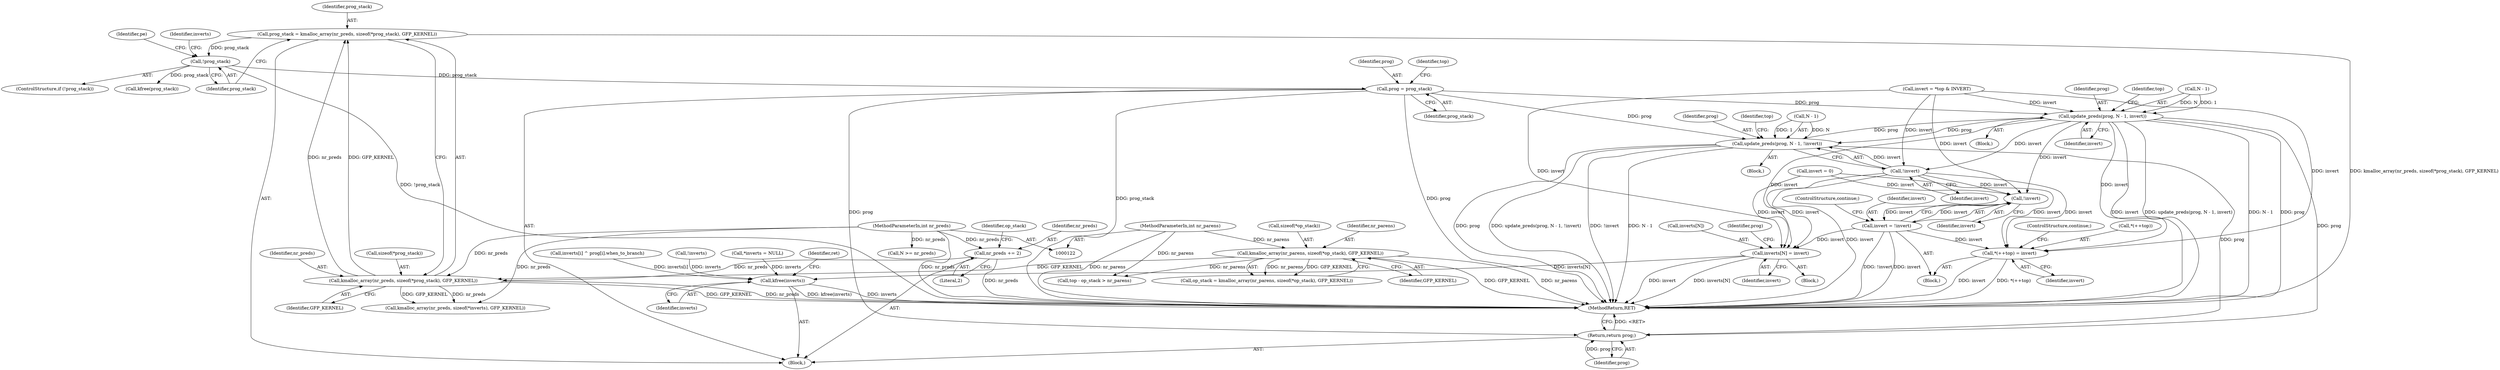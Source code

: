 digraph "0_linux_81f9c4e4177d31ced6f52a89bb70e93bfb77ca03_1@pointer" {
"1000214" [label="(Call,prog = prog_stack)"];
"1000184" [label="(Call,!prog_stack)"];
"1000175" [label="(Call,prog_stack = kmalloc_array(nr_preds, sizeof(*prog_stack), GFP_KERNEL))"];
"1000177" [label="(Call,kmalloc_array(nr_preds, sizeof(*prog_stack), GFP_KERNEL))"];
"1000157" [label="(Call,nr_preds += 2)"];
"1000125" [label="(MethodParameterIn,int nr_preds)"];
"1000162" [label="(Call,kmalloc_array(nr_parens, sizeof(*op_stack), GFP_KERNEL))"];
"1000124" [label="(MethodParameterIn,int nr_parens)"];
"1000381" [label="(Call,update_preds(prog, N - 1, invert))"];
"1000250" [label="(Call,*(++top) = invert)"];
"1000264" [label="(Call,!invert)"];
"1000262" [label="(Call,invert = !invert)"];
"1000279" [label="(Call,inverts[N] = invert)"];
"1000621" [label="(Call,kfree(inverts))"];
"1000408" [label="(Call,update_preds(prog, N - 1, !invert))"];
"1000614" [label="(Return,return prog;)"];
"1000413" [label="(Call,!invert)"];
"1000369" [label="(Call,invert = *top & INVERT)"];
"1000381" [label="(Call,update_preds(prog, N - 1, invert))"];
"1000175" [label="(Call,prog_stack = kmalloc_array(nr_preds, sizeof(*prog_stack), GFP_KERNEL))"];
"1000157" [label="(Call,nr_preds += 2)"];
"1000195" [label="(Call,kmalloc_array(nr_preds, sizeof(*inverts), GFP_KERNEL))"];
"1000162" [label="(Call,kmalloc_array(nr_parens, sizeof(*op_stack), GFP_KERNEL))"];
"1000409" [label="(Identifier,prog)"];
"1000283" [label="(Identifier,invert)"];
"1000268" [label="(Call,N >= nr_preds)"];
"1000183" [label="(ControlStructure,if (!prog_stack))"];
"1000583" [label="(Call,inverts[i] ^ prog[i].when_to_branch)"];
"1000417" [label="(Identifier,top)"];
"1000408" [label="(Call,update_preds(prog, N - 1, !invert))"];
"1000163" [label="(Identifier,nr_parens)"];
"1000265" [label="(Identifier,invert)"];
"1000621" [label="(Call,kfree(inverts))"];
"1000386" [label="(Identifier,invert)"];
"1000251" [label="(Call,*(++top))"];
"1000161" [label="(Identifier,op_stack)"];
"1000622" [label="(Identifier,inverts)"];
"1000129" [label="(Block,)"];
"1000176" [label="(Identifier,prog_stack)"];
"1000266" [label="(ControlStructure,continue;)"];
"1000619" [label="(Call,kfree(prog_stack))"];
"1000614" [label="(Return,return prog;)"];
"1000177" [label="(Call,kmalloc_array(nr_preds, sizeof(*prog_stack), GFP_KERNEL))"];
"1000216" [label="(Identifier,prog_stack)"];
"1000164" [label="(Call,sizeof(*op_stack))"];
"1000219" [label="(Identifier,top)"];
"1000254" [label="(Identifier,invert)"];
"1000160" [label="(Call,op_stack = kmalloc_array(nr_parens, sizeof(*op_stack), GFP_KERNEL))"];
"1000383" [label="(Call,N - 1)"];
"1000185" [label="(Identifier,prog_stack)"];
"1000280" [label="(Call,inverts[N])"];
"1000382" [label="(Identifier,prog)"];
"1000626" [label="(MethodReturn,RET)"];
"1000202" [label="(Call,!inverts)"];
"1000287" [label="(Identifier,prog)"];
"1000413" [label="(Call,!invert)"];
"1000407" [label="(Block,)"];
"1000184" [label="(Call,!prog_stack)"];
"1000414" [label="(Identifier,invert)"];
"1000238" [label="(Block,)"];
"1000178" [label="(Identifier,nr_preds)"];
"1000125" [label="(MethodParameterIn,int nr_preds)"];
"1000158" [label="(Identifier,nr_preds)"];
"1000241" [label="(Call,top - op_stack > nr_parens)"];
"1000263" [label="(Identifier,invert)"];
"1000214" [label="(Call,prog = prog_stack)"];
"1000167" [label="(Identifier,GFP_KERNEL)"];
"1000137" [label="(Call,*inverts = NULL)"];
"1000224" [label="(Block,)"];
"1000264" [label="(Call,!invert)"];
"1000255" [label="(ControlStructure,continue;)"];
"1000188" [label="(Identifier,pe)"];
"1000380" [label="(Block,)"];
"1000159" [label="(Literal,2)"];
"1000389" [label="(Identifier,top)"];
"1000250" [label="(Call,*(++top) = invert)"];
"1000279" [label="(Call,inverts[N] = invert)"];
"1000143" [label="(Call,invert = 0)"];
"1000410" [label="(Call,N - 1)"];
"1000625" [label="(Identifier,ret)"];
"1000615" [label="(Identifier,prog)"];
"1000182" [label="(Identifier,GFP_KERNEL)"];
"1000194" [label="(Identifier,inverts)"];
"1000179" [label="(Call,sizeof(*prog_stack))"];
"1000262" [label="(Call,invert = !invert)"];
"1000124" [label="(MethodParameterIn,int nr_parens)"];
"1000215" [label="(Identifier,prog)"];
"1000214" -> "1000129"  [label="AST: "];
"1000214" -> "1000216"  [label="CFG: "];
"1000215" -> "1000214"  [label="AST: "];
"1000216" -> "1000214"  [label="AST: "];
"1000219" -> "1000214"  [label="CFG: "];
"1000214" -> "1000626"  [label="DDG: prog_stack"];
"1000214" -> "1000626"  [label="DDG: prog"];
"1000184" -> "1000214"  [label="DDG: prog_stack"];
"1000214" -> "1000381"  [label="DDG: prog"];
"1000214" -> "1000408"  [label="DDG: prog"];
"1000214" -> "1000614"  [label="DDG: prog"];
"1000184" -> "1000183"  [label="AST: "];
"1000184" -> "1000185"  [label="CFG: "];
"1000185" -> "1000184"  [label="AST: "];
"1000188" -> "1000184"  [label="CFG: "];
"1000194" -> "1000184"  [label="CFG: "];
"1000184" -> "1000626"  [label="DDG: !prog_stack"];
"1000175" -> "1000184"  [label="DDG: prog_stack"];
"1000184" -> "1000619"  [label="DDG: prog_stack"];
"1000175" -> "1000129"  [label="AST: "];
"1000175" -> "1000177"  [label="CFG: "];
"1000176" -> "1000175"  [label="AST: "];
"1000177" -> "1000175"  [label="AST: "];
"1000185" -> "1000175"  [label="CFG: "];
"1000175" -> "1000626"  [label="DDG: kmalloc_array(nr_preds, sizeof(*prog_stack), GFP_KERNEL)"];
"1000177" -> "1000175"  [label="DDG: nr_preds"];
"1000177" -> "1000175"  [label="DDG: GFP_KERNEL"];
"1000177" -> "1000182"  [label="CFG: "];
"1000178" -> "1000177"  [label="AST: "];
"1000179" -> "1000177"  [label="AST: "];
"1000182" -> "1000177"  [label="AST: "];
"1000177" -> "1000626"  [label="DDG: GFP_KERNEL"];
"1000177" -> "1000626"  [label="DDG: nr_preds"];
"1000157" -> "1000177"  [label="DDG: nr_preds"];
"1000125" -> "1000177"  [label="DDG: nr_preds"];
"1000162" -> "1000177"  [label="DDG: GFP_KERNEL"];
"1000177" -> "1000195"  [label="DDG: nr_preds"];
"1000177" -> "1000195"  [label="DDG: GFP_KERNEL"];
"1000157" -> "1000129"  [label="AST: "];
"1000157" -> "1000159"  [label="CFG: "];
"1000158" -> "1000157"  [label="AST: "];
"1000159" -> "1000157"  [label="AST: "];
"1000161" -> "1000157"  [label="CFG: "];
"1000157" -> "1000626"  [label="DDG: nr_preds"];
"1000125" -> "1000157"  [label="DDG: nr_preds"];
"1000125" -> "1000122"  [label="AST: "];
"1000125" -> "1000626"  [label="DDG: nr_preds"];
"1000125" -> "1000195"  [label="DDG: nr_preds"];
"1000125" -> "1000268"  [label="DDG: nr_preds"];
"1000162" -> "1000160"  [label="AST: "];
"1000162" -> "1000167"  [label="CFG: "];
"1000163" -> "1000162"  [label="AST: "];
"1000164" -> "1000162"  [label="AST: "];
"1000167" -> "1000162"  [label="AST: "];
"1000160" -> "1000162"  [label="CFG: "];
"1000162" -> "1000626"  [label="DDG: GFP_KERNEL"];
"1000162" -> "1000626"  [label="DDG: nr_parens"];
"1000162" -> "1000160"  [label="DDG: nr_parens"];
"1000162" -> "1000160"  [label="DDG: GFP_KERNEL"];
"1000124" -> "1000162"  [label="DDG: nr_parens"];
"1000162" -> "1000241"  [label="DDG: nr_parens"];
"1000124" -> "1000122"  [label="AST: "];
"1000124" -> "1000626"  [label="DDG: nr_parens"];
"1000124" -> "1000241"  [label="DDG: nr_parens"];
"1000381" -> "1000380"  [label="AST: "];
"1000381" -> "1000386"  [label="CFG: "];
"1000382" -> "1000381"  [label="AST: "];
"1000383" -> "1000381"  [label="AST: "];
"1000386" -> "1000381"  [label="AST: "];
"1000389" -> "1000381"  [label="CFG: "];
"1000381" -> "1000626"  [label="DDG: N - 1"];
"1000381" -> "1000626"  [label="DDG: prog"];
"1000381" -> "1000626"  [label="DDG: invert"];
"1000381" -> "1000626"  [label="DDG: update_preds(prog, N - 1, invert)"];
"1000381" -> "1000250"  [label="DDG: invert"];
"1000381" -> "1000264"  [label="DDG: invert"];
"1000381" -> "1000279"  [label="DDG: invert"];
"1000408" -> "1000381"  [label="DDG: prog"];
"1000383" -> "1000381"  [label="DDG: N"];
"1000383" -> "1000381"  [label="DDG: 1"];
"1000369" -> "1000381"  [label="DDG: invert"];
"1000381" -> "1000408"  [label="DDG: prog"];
"1000381" -> "1000413"  [label="DDG: invert"];
"1000381" -> "1000614"  [label="DDG: prog"];
"1000250" -> "1000238"  [label="AST: "];
"1000250" -> "1000254"  [label="CFG: "];
"1000251" -> "1000250"  [label="AST: "];
"1000254" -> "1000250"  [label="AST: "];
"1000255" -> "1000250"  [label="CFG: "];
"1000250" -> "1000626"  [label="DDG: *(++top)"];
"1000250" -> "1000626"  [label="DDG: invert"];
"1000369" -> "1000250"  [label="DDG: invert"];
"1000262" -> "1000250"  [label="DDG: invert"];
"1000413" -> "1000250"  [label="DDG: invert"];
"1000143" -> "1000250"  [label="DDG: invert"];
"1000264" -> "1000262"  [label="AST: "];
"1000264" -> "1000265"  [label="CFG: "];
"1000265" -> "1000264"  [label="AST: "];
"1000262" -> "1000264"  [label="CFG: "];
"1000264" -> "1000262"  [label="DDG: invert"];
"1000369" -> "1000264"  [label="DDG: invert"];
"1000262" -> "1000264"  [label="DDG: invert"];
"1000413" -> "1000264"  [label="DDG: invert"];
"1000143" -> "1000264"  [label="DDG: invert"];
"1000262" -> "1000238"  [label="AST: "];
"1000263" -> "1000262"  [label="AST: "];
"1000266" -> "1000262"  [label="CFG: "];
"1000262" -> "1000626"  [label="DDG: !invert"];
"1000262" -> "1000626"  [label="DDG: invert"];
"1000262" -> "1000279"  [label="DDG: invert"];
"1000279" -> "1000224"  [label="AST: "];
"1000279" -> "1000283"  [label="CFG: "];
"1000280" -> "1000279"  [label="AST: "];
"1000283" -> "1000279"  [label="AST: "];
"1000287" -> "1000279"  [label="CFG: "];
"1000279" -> "1000626"  [label="DDG: inverts[N]"];
"1000279" -> "1000626"  [label="DDG: invert"];
"1000369" -> "1000279"  [label="DDG: invert"];
"1000413" -> "1000279"  [label="DDG: invert"];
"1000143" -> "1000279"  [label="DDG: invert"];
"1000279" -> "1000621"  [label="DDG: inverts[N]"];
"1000621" -> "1000129"  [label="AST: "];
"1000621" -> "1000622"  [label="CFG: "];
"1000622" -> "1000621"  [label="AST: "];
"1000625" -> "1000621"  [label="CFG: "];
"1000621" -> "1000626"  [label="DDG: inverts"];
"1000621" -> "1000626"  [label="DDG: kfree(inverts)"];
"1000583" -> "1000621"  [label="DDG: inverts[i]"];
"1000202" -> "1000621"  [label="DDG: inverts"];
"1000137" -> "1000621"  [label="DDG: inverts"];
"1000408" -> "1000407"  [label="AST: "];
"1000408" -> "1000413"  [label="CFG: "];
"1000409" -> "1000408"  [label="AST: "];
"1000410" -> "1000408"  [label="AST: "];
"1000413" -> "1000408"  [label="AST: "];
"1000417" -> "1000408"  [label="CFG: "];
"1000408" -> "1000626"  [label="DDG: prog"];
"1000408" -> "1000626"  [label="DDG: update_preds(prog, N - 1, !invert)"];
"1000408" -> "1000626"  [label="DDG: !invert"];
"1000408" -> "1000626"  [label="DDG: N - 1"];
"1000410" -> "1000408"  [label="DDG: N"];
"1000410" -> "1000408"  [label="DDG: 1"];
"1000413" -> "1000408"  [label="DDG: invert"];
"1000408" -> "1000614"  [label="DDG: prog"];
"1000614" -> "1000129"  [label="AST: "];
"1000614" -> "1000615"  [label="CFG: "];
"1000615" -> "1000614"  [label="AST: "];
"1000626" -> "1000614"  [label="CFG: "];
"1000614" -> "1000626"  [label="DDG: <RET>"];
"1000615" -> "1000614"  [label="DDG: prog"];
"1000413" -> "1000414"  [label="CFG: "];
"1000414" -> "1000413"  [label="AST: "];
"1000413" -> "1000626"  [label="DDG: invert"];
"1000369" -> "1000413"  [label="DDG: invert"];
}
